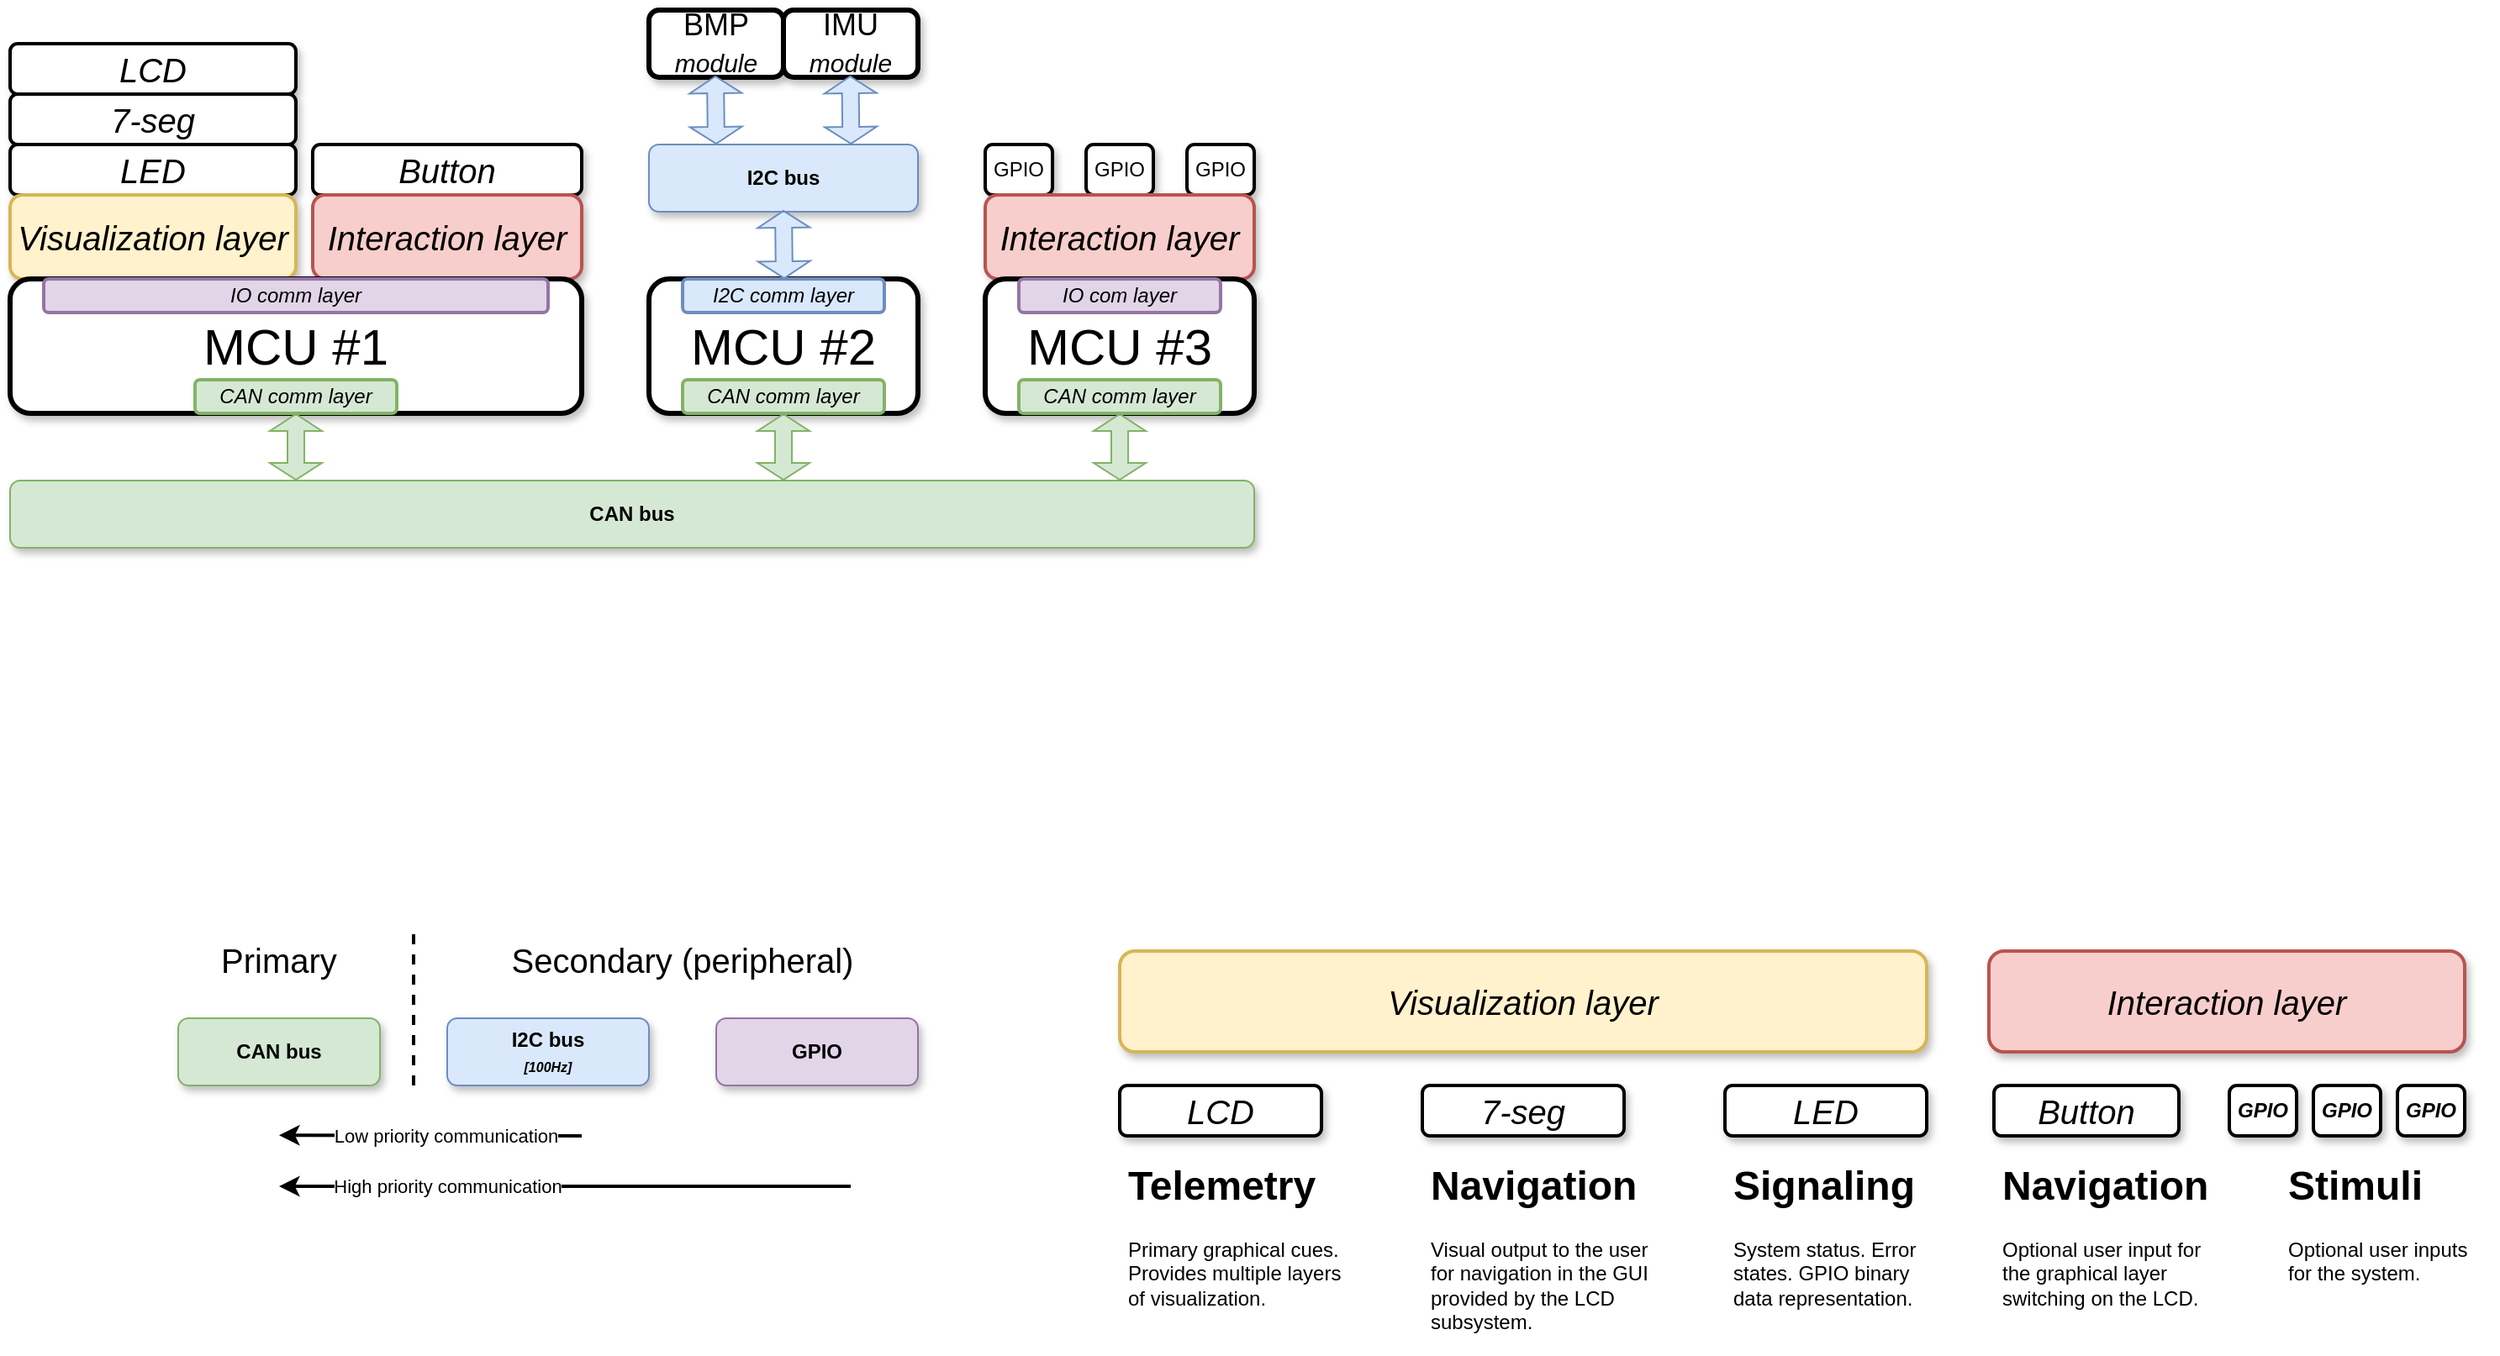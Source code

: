 <mxfile version="22.1.18" type="device">
  <diagram name="Page-1" id="s7gQpL2ZawOY2ithjuuj">
    <mxGraphModel dx="1910" dy="1859" grid="1" gridSize="10" guides="1" tooltips="1" connect="1" arrows="1" fold="1" page="1" pageScale="1" pageWidth="827" pageHeight="1169" math="0" shadow="0">
      <root>
        <mxCell id="0" />
        <mxCell id="1" parent="0" />
        <mxCell id="AfwsRPLsUZrWl3J-2xYI-12" value="Button" style="rounded=1;whiteSpace=wrap;html=1;strokeWidth=2;fontSize=20;shadow=1;fontStyle=2" parent="1" vertex="1">
          <mxGeometry x="-280" y="80" width="160" height="30" as="geometry" />
        </mxCell>
        <mxCell id="9wcbMNN666GufnI918a_-24" value="Interaction layer" style="rounded=1;whiteSpace=wrap;html=1;strokeWidth=2;fontSize=20;shadow=1;fontStyle=2;fillColor=#f8cecc;strokeColor=#b85450;" vertex="1" parent="1">
          <mxGeometry x="-280" y="110" width="160" height="50" as="geometry" />
        </mxCell>
        <mxCell id="sxoeqbvkt3HUhAS6yuj8-14" value="GPIO" style="rounded=1;whiteSpace=wrap;html=1;fontStyle=0;strokeWidth=2;shadow=1;" parent="1" vertex="1">
          <mxGeometry x="120" y="80" width="40" height="30" as="geometry" />
        </mxCell>
        <mxCell id="sxoeqbvkt3HUhAS6yuj8-15" value="GPIO" style="rounded=1;whiteSpace=wrap;html=1;fontStyle=0;strokeWidth=2;shadow=1;" parent="1" vertex="1">
          <mxGeometry x="240" y="80" width="40" height="30" as="geometry" />
        </mxCell>
        <mxCell id="sxoeqbvkt3HUhAS6yuj8-16" value="GPIO" style="rounded=1;whiteSpace=wrap;html=1;fontStyle=0;strokeWidth=2;shadow=1;" parent="1" vertex="1">
          <mxGeometry x="180" y="80" width="40" height="30" as="geometry" />
        </mxCell>
        <mxCell id="9wcbMNN666GufnI918a_-23" value="Interaction layer" style="rounded=1;whiteSpace=wrap;html=1;strokeWidth=2;fontSize=20;shadow=1;fontStyle=2;fillColor=#f8cecc;strokeColor=#b85450;" vertex="1" parent="1">
          <mxGeometry x="120" y="110" width="160" height="50" as="geometry" />
        </mxCell>
        <mxCell id="AfwsRPLsUZrWl3J-2xYI-10" value="LCD" style="rounded=1;whiteSpace=wrap;html=1;strokeWidth=2;fontSize=20;shadow=1;fontStyle=2" parent="1" vertex="1">
          <mxGeometry x="-460" y="20" width="170" height="30" as="geometry" />
        </mxCell>
        <mxCell id="AfwsRPLsUZrWl3J-2xYI-9" value="7-seg" style="rounded=1;whiteSpace=wrap;html=1;strokeWidth=2;fontSize=20;shadow=1;fontStyle=2" parent="1" vertex="1">
          <mxGeometry x="-460" y="50" width="170" height="30" as="geometry" />
        </mxCell>
        <mxCell id="AfwsRPLsUZrWl3J-2xYI-8" value="LED" style="rounded=1;whiteSpace=wrap;html=1;strokeWidth=2;fontSize=20;shadow=1;fontStyle=2" parent="1" vertex="1">
          <mxGeometry x="-460" y="80" width="170" height="30" as="geometry" />
        </mxCell>
        <mxCell id="AfwsRPLsUZrWl3J-2xYI-7" value="Visualization layer" style="rounded=1;whiteSpace=wrap;html=1;strokeWidth=2;fontSize=20;shadow=1;fontStyle=2;fillColor=#fff2cc;strokeColor=#d6b656;" parent="1" vertex="1">
          <mxGeometry x="-460" y="110" width="170" height="50" as="geometry" />
        </mxCell>
        <mxCell id="sxoeqbvkt3HUhAS6yuj8-1" value="MCU #2" style="rounded=1;whiteSpace=wrap;html=1;strokeWidth=3;fontSize=30;shadow=1;" parent="1" vertex="1">
          <mxGeometry x="-80" y="160" width="160" height="80" as="geometry" />
        </mxCell>
        <mxCell id="sxoeqbvkt3HUhAS6yuj8-3" value="MCU #3" style="rounded=1;whiteSpace=wrap;html=1;strokeWidth=3;fontSize=30;shadow=1;" parent="1" vertex="1">
          <mxGeometry x="120" y="160" width="160" height="80" as="geometry" />
        </mxCell>
        <mxCell id="sxoeqbvkt3HUhAS6yuj8-4" value="MCU #1" style="rounded=1;whiteSpace=wrap;html=1;strokeWidth=3;fontSize=30;shadow=1;" parent="1" vertex="1">
          <mxGeometry x="-460" y="160" width="340" height="80" as="geometry" />
        </mxCell>
        <mxCell id="sxoeqbvkt3HUhAS6yuj8-8" value="CAN bus" style="rounded=1;whiteSpace=wrap;html=1;fontStyle=1;strokeWidth=1;fillColor=#d5e8d4;strokeColor=#82b366;shadow=1;glass=0;gradientColor=none;" parent="1" vertex="1">
          <mxGeometry x="-460" y="280" width="740" height="40" as="geometry" />
        </mxCell>
        <mxCell id="sxoeqbvkt3HUhAS6yuj8-11" value="" style="shape=flexArrow;endArrow=classic;startArrow=classic;html=1;rounded=0;fillColor=#d5e8d4;strokeColor=#82b366;startSize=3;endSize=3;" parent="1" edge="1">
          <mxGeometry width="100" height="100" relative="1" as="geometry">
            <mxPoint x="-290" y="280" as="sourcePoint" />
            <mxPoint x="-290" y="240" as="targetPoint" />
          </mxGeometry>
        </mxCell>
        <mxCell id="sxoeqbvkt3HUhAS6yuj8-12" value="I2C bus" style="rounded=1;whiteSpace=wrap;html=1;fontStyle=1;strokeWidth=1;fillColor=#dae8fc;strokeColor=#6c8ebf;shadow=1;" parent="1" vertex="1">
          <mxGeometry x="-80" y="80" width="160" height="40" as="geometry" />
        </mxCell>
        <mxCell id="sxoeqbvkt3HUhAS6yuj8-17" value="BMP&lt;br style=&quot;font-size: 17px;&quot;&gt;&lt;font size=&quot;1&quot; style=&quot;&quot;&gt;&lt;i style=&quot;font-size: 15px;&quot;&gt;module&lt;/i&gt;&lt;/font&gt;" style="rounded=1;whiteSpace=wrap;html=1;strokeWidth=3;fontSize=18;shadow=1;" parent="1" vertex="1">
          <mxGeometry x="-80" width="80" height="40" as="geometry" />
        </mxCell>
        <mxCell id="sxoeqbvkt3HUhAS6yuj8-18" value="" style="shape=flexArrow;endArrow=classic;startArrow=classic;html=1;rounded=0;entryX=0.617;entryY=0.989;entryDx=0;entryDy=0;entryPerimeter=0;endSize=3;startSize=3;fillColor=#dae8fc;strokeColor=#6c8ebf;" parent="1" edge="1">
          <mxGeometry width="100" height="100" relative="1" as="geometry">
            <mxPoint x="-40" y="80" as="sourcePoint" />
            <mxPoint x="-40.5" y="39" as="targetPoint" />
          </mxGeometry>
        </mxCell>
        <mxCell id="sxoeqbvkt3HUhAS6yuj8-19" value="IMU&lt;br&gt;&lt;i style=&quot;border-color: var(--border-color);&quot;&gt;&lt;font style=&quot;font-size: 15px;&quot;&gt;module&lt;/font&gt;&lt;/i&gt;" style="rounded=1;whiteSpace=wrap;html=1;strokeWidth=3;fontSize=18;shadow=1;" parent="1" vertex="1">
          <mxGeometry width="80" height="40" as="geometry" />
        </mxCell>
        <mxCell id="sxoeqbvkt3HUhAS6yuj8-20" value="" style="shape=flexArrow;endArrow=classic;startArrow=classic;html=1;rounded=0;entryX=0.617;entryY=0.989;entryDx=0;entryDy=0;entryPerimeter=0;endSize=3;startSize=3;fillColor=#dae8fc;strokeColor=#6c8ebf;" parent="1" edge="1">
          <mxGeometry width="100" height="100" relative="1" as="geometry">
            <mxPoint x="40.21" y="80" as="sourcePoint" />
            <mxPoint x="39.71" y="39" as="targetPoint" />
          </mxGeometry>
        </mxCell>
        <mxCell id="AfwsRPLsUZrWl3J-2xYI-6" value="" style="shape=flexArrow;endArrow=classic;startArrow=classic;html=1;rounded=0;entryX=0.617;entryY=0.989;entryDx=0;entryDy=0;entryPerimeter=0;endSize=3;startSize=3;fillColor=#dae8fc;strokeColor=#6c8ebf;" parent="1" edge="1">
          <mxGeometry width="100" height="100" relative="1" as="geometry">
            <mxPoint x="0.5" y="160" as="sourcePoint" />
            <mxPoint y="119" as="targetPoint" />
          </mxGeometry>
        </mxCell>
        <mxCell id="AfwsRPLsUZrWl3J-2xYI-13" value="CAN comm layer" style="rounded=1;whiteSpace=wrap;html=1;fillColor=#d5e8d4;strokeColor=#82b366;fontStyle=2;strokeWidth=2;" parent="1" vertex="1">
          <mxGeometry x="-350" y="220" width="120" height="20" as="geometry" />
        </mxCell>
        <mxCell id="AfwsRPLsUZrWl3J-2xYI-14" value="CAN comm layer" style="rounded=1;whiteSpace=wrap;html=1;fillColor=#d5e8d4;strokeColor=#82b366;fontStyle=2;strokeWidth=2;" parent="1" vertex="1">
          <mxGeometry x="-60" y="220" width="120" height="20" as="geometry" />
        </mxCell>
        <mxCell id="AfwsRPLsUZrWl3J-2xYI-15" value="CAN comm layer" style="rounded=1;whiteSpace=wrap;html=1;fillColor=#d5e8d4;strokeColor=#82b366;fontStyle=2;strokeWidth=2;" parent="1" vertex="1">
          <mxGeometry x="140" y="220" width="120" height="20" as="geometry" />
        </mxCell>
        <mxCell id="AfwsRPLsUZrWl3J-2xYI-16" value="I2C comm layer" style="rounded=1;whiteSpace=wrap;html=1;fillColor=#dae8fc;strokeColor=#6c8ebf;fontStyle=2;strokeWidth=2;" parent="1" vertex="1">
          <mxGeometry x="-60" y="160" width="120" height="20" as="geometry" />
        </mxCell>
        <mxCell id="AfwsRPLsUZrWl3J-2xYI-17" value="IO comm layer" style="rounded=1;whiteSpace=wrap;html=1;fillColor=#e1d5e7;strokeColor=#9673a6;fontStyle=2;strokeWidth=2;" parent="1" vertex="1">
          <mxGeometry x="-440" y="160" width="300" height="20" as="geometry" />
        </mxCell>
        <mxCell id="AfwsRPLsUZrWl3J-2xYI-18" value="IO com layer" style="rounded=1;whiteSpace=wrap;html=1;fillColor=#e1d5e7;strokeColor=#9673a6;fontStyle=2;strokeWidth=2;" parent="1" vertex="1">
          <mxGeometry x="140" y="160" width="120" height="20" as="geometry" />
        </mxCell>
        <mxCell id="AfwsRPLsUZrWl3J-2xYI-19" value="CAN bus" style="rounded=1;whiteSpace=wrap;html=1;fontStyle=1;strokeWidth=1;fillColor=#d5e8d4;strokeColor=#82b366;shadow=1;glass=0;gradientColor=none;" parent="1" vertex="1">
          <mxGeometry x="-360" y="600" width="120" height="40" as="geometry" />
        </mxCell>
        <mxCell id="AfwsRPLsUZrWl3J-2xYI-20" value="I2C bus&lt;br&gt;&lt;i&gt;&lt;font style=&quot;font-size: 8px;&quot;&gt;[100Hz]&lt;/font&gt;&lt;/i&gt;" style="rounded=1;whiteSpace=wrap;html=1;fontStyle=1;strokeWidth=1;fillColor=#dae8fc;strokeColor=#6c8ebf;shadow=1;" parent="1" vertex="1">
          <mxGeometry x="-200" y="600" width="120" height="40" as="geometry" />
        </mxCell>
        <mxCell id="AfwsRPLsUZrWl3J-2xYI-21" value="GPIO" style="rounded=1;whiteSpace=wrap;html=1;fontStyle=1;strokeWidth=1;fillColor=#e1d5e7;strokeColor=#9673a6;shadow=1;" parent="1" vertex="1">
          <mxGeometry x="-40" y="600" width="120" height="40" as="geometry" />
        </mxCell>
        <mxCell id="t-taPfkMaHuLB14-1FWD-1" value="" style="endArrow=none;html=1;rounded=0;strokeWidth=2;dashed=1;" parent="1" edge="1">
          <mxGeometry width="50" height="50" relative="1" as="geometry">
            <mxPoint x="-220" y="640" as="sourcePoint" />
            <mxPoint x="-220" y="545" as="targetPoint" />
          </mxGeometry>
        </mxCell>
        <mxCell id="t-taPfkMaHuLB14-1FWD-2" value="Primary" style="text;html=1;strokeColor=none;fillColor=none;align=center;verticalAlign=middle;whiteSpace=wrap;rounded=0;strokeWidth=3;fontSize=20;" parent="1" vertex="1">
          <mxGeometry x="-360" y="545" width="120" height="40" as="geometry" />
        </mxCell>
        <mxCell id="t-taPfkMaHuLB14-1FWD-3" value="Secondary (peripheral)" style="text;html=1;strokeColor=none;fillColor=none;align=center;verticalAlign=middle;whiteSpace=wrap;rounded=0;strokeWidth=3;fontSize=20;" parent="1" vertex="1">
          <mxGeometry x="-200" y="545" width="280" height="40" as="geometry" />
        </mxCell>
        <mxCell id="9wcbMNN666GufnI918a_-1" value="Visualization layer" style="rounded=1;whiteSpace=wrap;html=1;strokeWidth=2;fontSize=20;shadow=1;fontStyle=2;fillColor=#fff2cc;strokeColor=#d6b656;" vertex="1" parent="1">
          <mxGeometry x="200" y="560" width="480" height="60" as="geometry" />
        </mxCell>
        <mxCell id="9wcbMNN666GufnI918a_-2" value="LCD" style="rounded=1;whiteSpace=wrap;html=1;strokeWidth=2;fontSize=20;shadow=1;fontStyle=2" vertex="1" parent="1">
          <mxGeometry x="200" y="640" width="120" height="30" as="geometry" />
        </mxCell>
        <mxCell id="9wcbMNN666GufnI918a_-3" value="7-seg" style="rounded=1;whiteSpace=wrap;html=1;strokeWidth=2;fontSize=20;shadow=1;fontStyle=2" vertex="1" parent="1">
          <mxGeometry x="380" y="640" width="120" height="30" as="geometry" />
        </mxCell>
        <mxCell id="9wcbMNN666GufnI918a_-4" value="LED" style="rounded=1;whiteSpace=wrap;html=1;strokeWidth=2;fontSize=20;shadow=1;fontStyle=2" vertex="1" parent="1">
          <mxGeometry x="560" y="640" width="120" height="30" as="geometry" />
        </mxCell>
        <mxCell id="9wcbMNN666GufnI918a_-6" value="&lt;h1&gt;Telemetry&lt;/h1&gt;&lt;p&gt;Primary graphical cues. Provides multiple layers of visualization.&lt;/p&gt;" style="text;html=1;strokeColor=none;fillColor=none;spacing=5;spacingTop=-20;whiteSpace=wrap;overflow=hidden;rounded=0;" vertex="1" parent="1">
          <mxGeometry x="200" y="680" width="140" height="120" as="geometry" />
        </mxCell>
        <mxCell id="9wcbMNN666GufnI918a_-8" value="&lt;h1&gt;Signaling&lt;/h1&gt;&lt;p&gt;System status.&amp;nbsp;&lt;span style=&quot;background-color: initial;&quot;&gt;Error states.&amp;nbsp;&lt;/span&gt;&lt;span style=&quot;background-color: initial;&quot;&gt;GPIO binary data representation.&lt;/span&gt;&lt;/p&gt;" style="text;html=1;strokeColor=none;fillColor=none;spacing=5;spacingTop=-20;whiteSpace=wrap;overflow=hidden;rounded=0;" vertex="1" parent="1">
          <mxGeometry x="560" y="680" width="130" height="120" as="geometry" />
        </mxCell>
        <mxCell id="9wcbMNN666GufnI918a_-9" value="&lt;h1&gt;Navigation&lt;/h1&gt;&lt;p&gt;Visual output to the user for navigation in the GUI provided by the LCD subsystem.&lt;/p&gt;" style="text;html=1;strokeColor=none;fillColor=none;spacing=5;spacingTop=-20;whiteSpace=wrap;overflow=hidden;rounded=0;" vertex="1" parent="1">
          <mxGeometry x="380" y="680" width="140" height="120" as="geometry" />
        </mxCell>
        <mxCell id="9wcbMNN666GufnI918a_-10" value="Interaction layer" style="rounded=1;whiteSpace=wrap;html=1;strokeWidth=2;fontSize=20;shadow=1;fontStyle=2;fillColor=#f8cecc;strokeColor=#b85450;" vertex="1" parent="1">
          <mxGeometry x="717" y="560" width="283" height="60" as="geometry" />
        </mxCell>
        <mxCell id="9wcbMNN666GufnI918a_-11" value="Button" style="rounded=1;whiteSpace=wrap;html=1;strokeWidth=2;fontSize=20;shadow=1;fontStyle=2" vertex="1" parent="1">
          <mxGeometry x="720" y="640" width="110" height="30" as="geometry" />
        </mxCell>
        <mxCell id="9wcbMNN666GufnI918a_-12" value="&lt;h1&gt;Navigation&lt;/h1&gt;&lt;p&gt;Optional user input for the graphical layer switching on the LCD.&lt;/p&gt;" style="text;html=1;strokeColor=none;fillColor=none;spacing=5;spacingTop=-20;whiteSpace=wrap;overflow=hidden;rounded=0;" vertex="1" parent="1">
          <mxGeometry x="720" y="680" width="130" height="100" as="geometry" />
        </mxCell>
        <mxCell id="9wcbMNN666GufnI918a_-13" value="" style="endArrow=classic;html=1;rounded=0;strokeWidth=2;" edge="1" parent="1">
          <mxGeometry x="-0.25" width="50" height="50" relative="1" as="geometry">
            <mxPoint x="-120" y="670" as="sourcePoint" />
            <mxPoint x="-300" y="669.6" as="targetPoint" />
            <mxPoint as="offset" />
          </mxGeometry>
        </mxCell>
        <mxCell id="9wcbMNN666GufnI918a_-18" value="Low priority communication" style="edgeLabel;html=1;align=center;verticalAlign=middle;resizable=0;points=[];" vertex="1" connectable="0" parent="9wcbMNN666GufnI918a_-13">
          <mxGeometry x="0.098" y="-1" relative="1" as="geometry">
            <mxPoint x="18" y="1" as="offset" />
          </mxGeometry>
        </mxCell>
        <mxCell id="9wcbMNN666GufnI918a_-14" value="" style="endArrow=classic;html=1;rounded=0;strokeWidth=2;" edge="1" parent="1">
          <mxGeometry width="50" height="50" relative="1" as="geometry">
            <mxPoint x="40" y="700" as="sourcePoint" />
            <mxPoint x="-300" y="700" as="targetPoint" />
          </mxGeometry>
        </mxCell>
        <mxCell id="9wcbMNN666GufnI918a_-17" value="High priority communication" style="edgeLabel;html=1;align=center;verticalAlign=middle;resizable=0;points=[];" vertex="1" connectable="0" parent="9wcbMNN666GufnI918a_-14">
          <mxGeometry x="0.549" y="-1" relative="1" as="geometry">
            <mxPoint x="23" y="1" as="offset" />
          </mxGeometry>
        </mxCell>
        <mxCell id="9wcbMNN666GufnI918a_-19" value="GPIO" style="rounded=1;whiteSpace=wrap;html=1;fontStyle=3;strokeWidth=2;shadow=1;" vertex="1" parent="1">
          <mxGeometry x="860" y="640" width="40" height="30" as="geometry" />
        </mxCell>
        <mxCell id="9wcbMNN666GufnI918a_-20" value="GPIO" style="rounded=1;whiteSpace=wrap;html=1;fontStyle=3;strokeWidth=2;shadow=1;" vertex="1" parent="1">
          <mxGeometry x="910" y="640" width="40" height="30" as="geometry" />
        </mxCell>
        <mxCell id="9wcbMNN666GufnI918a_-21" value="GPIO" style="rounded=1;whiteSpace=wrap;html=1;fontStyle=3;strokeWidth=2;shadow=1;" vertex="1" parent="1">
          <mxGeometry x="960" y="640" width="40" height="30" as="geometry" />
        </mxCell>
        <mxCell id="9wcbMNN666GufnI918a_-22" value="&lt;h1&gt;Stimuli&lt;/h1&gt;&lt;p&gt;Optional user inputs for the system.&lt;/p&gt;" style="text;html=1;strokeColor=none;fillColor=none;spacing=5;spacingTop=-20;whiteSpace=wrap;overflow=hidden;rounded=0;" vertex="1" parent="1">
          <mxGeometry x="890" y="680" width="130" height="100" as="geometry" />
        </mxCell>
        <mxCell id="9wcbMNN666GufnI918a_-25" value="" style="shape=flexArrow;endArrow=classic;startArrow=classic;html=1;rounded=0;fillColor=#d5e8d4;strokeColor=#82b366;startSize=3;endSize=3;" edge="1" parent="1">
          <mxGeometry width="100" height="100" relative="1" as="geometry">
            <mxPoint y="280" as="sourcePoint" />
            <mxPoint y="240" as="targetPoint" />
          </mxGeometry>
        </mxCell>
        <mxCell id="9wcbMNN666GufnI918a_-26" value="" style="shape=flexArrow;endArrow=classic;startArrow=classic;html=1;rounded=0;fillColor=#d5e8d4;strokeColor=#82b366;startSize=3;endSize=3;" edge="1" parent="1">
          <mxGeometry width="100" height="100" relative="1" as="geometry">
            <mxPoint x="200" y="280" as="sourcePoint" />
            <mxPoint x="200" y="240" as="targetPoint" />
          </mxGeometry>
        </mxCell>
      </root>
    </mxGraphModel>
  </diagram>
</mxfile>
